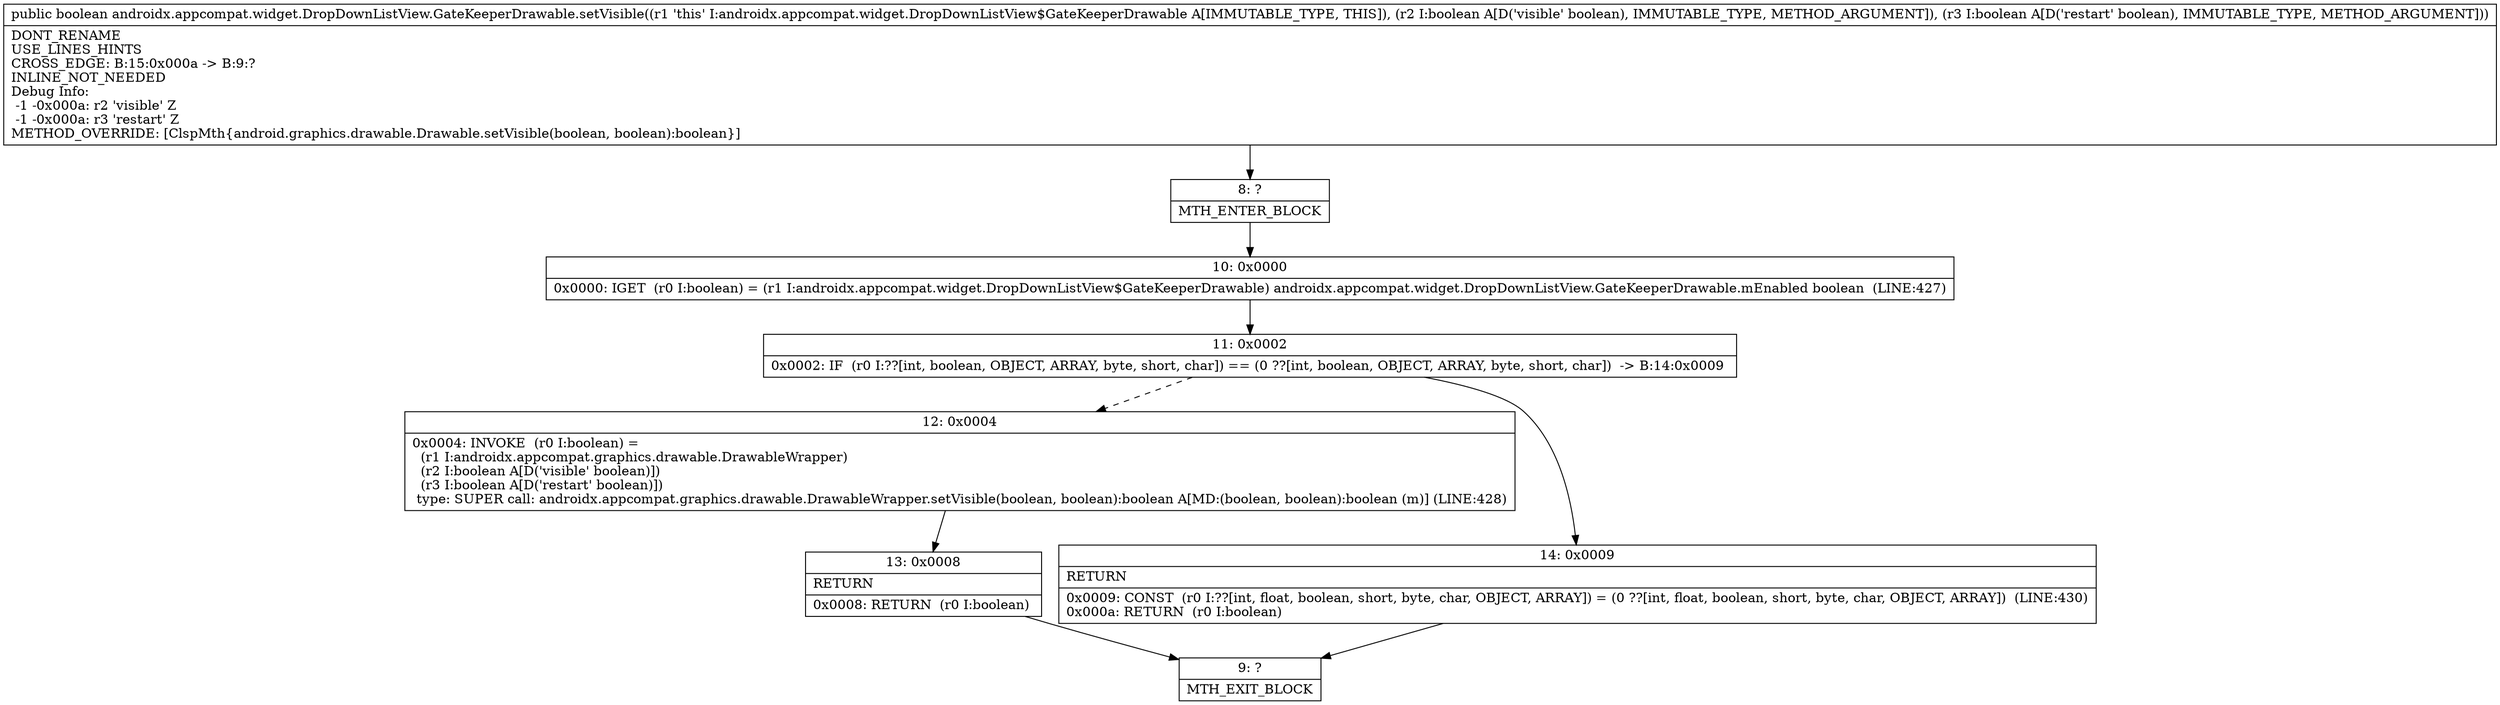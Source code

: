 digraph "CFG forandroidx.appcompat.widget.DropDownListView.GateKeeperDrawable.setVisible(ZZ)Z" {
Node_8 [shape=record,label="{8\:\ ?|MTH_ENTER_BLOCK\l}"];
Node_10 [shape=record,label="{10\:\ 0x0000|0x0000: IGET  (r0 I:boolean) = (r1 I:androidx.appcompat.widget.DropDownListView$GateKeeperDrawable) androidx.appcompat.widget.DropDownListView.GateKeeperDrawable.mEnabled boolean  (LINE:427)\l}"];
Node_11 [shape=record,label="{11\:\ 0x0002|0x0002: IF  (r0 I:??[int, boolean, OBJECT, ARRAY, byte, short, char]) == (0 ??[int, boolean, OBJECT, ARRAY, byte, short, char])  \-\> B:14:0x0009 \l}"];
Node_12 [shape=record,label="{12\:\ 0x0004|0x0004: INVOKE  (r0 I:boolean) = \l  (r1 I:androidx.appcompat.graphics.drawable.DrawableWrapper)\l  (r2 I:boolean A[D('visible' boolean)])\l  (r3 I:boolean A[D('restart' boolean)])\l type: SUPER call: androidx.appcompat.graphics.drawable.DrawableWrapper.setVisible(boolean, boolean):boolean A[MD:(boolean, boolean):boolean (m)] (LINE:428)\l}"];
Node_13 [shape=record,label="{13\:\ 0x0008|RETURN\l|0x0008: RETURN  (r0 I:boolean) \l}"];
Node_9 [shape=record,label="{9\:\ ?|MTH_EXIT_BLOCK\l}"];
Node_14 [shape=record,label="{14\:\ 0x0009|RETURN\l|0x0009: CONST  (r0 I:??[int, float, boolean, short, byte, char, OBJECT, ARRAY]) = (0 ??[int, float, boolean, short, byte, char, OBJECT, ARRAY])  (LINE:430)\l0x000a: RETURN  (r0 I:boolean) \l}"];
MethodNode[shape=record,label="{public boolean androidx.appcompat.widget.DropDownListView.GateKeeperDrawable.setVisible((r1 'this' I:androidx.appcompat.widget.DropDownListView$GateKeeperDrawable A[IMMUTABLE_TYPE, THIS]), (r2 I:boolean A[D('visible' boolean), IMMUTABLE_TYPE, METHOD_ARGUMENT]), (r3 I:boolean A[D('restart' boolean), IMMUTABLE_TYPE, METHOD_ARGUMENT]))  | DONT_RENAME\lUSE_LINES_HINTS\lCROSS_EDGE: B:15:0x000a \-\> B:9:?\lINLINE_NOT_NEEDED\lDebug Info:\l  \-1 \-0x000a: r2 'visible' Z\l  \-1 \-0x000a: r3 'restart' Z\lMETHOD_OVERRIDE: [ClspMth\{android.graphics.drawable.Drawable.setVisible(boolean, boolean):boolean\}]\l}"];
MethodNode -> Node_8;Node_8 -> Node_10;
Node_10 -> Node_11;
Node_11 -> Node_12[style=dashed];
Node_11 -> Node_14;
Node_12 -> Node_13;
Node_13 -> Node_9;
Node_14 -> Node_9;
}

